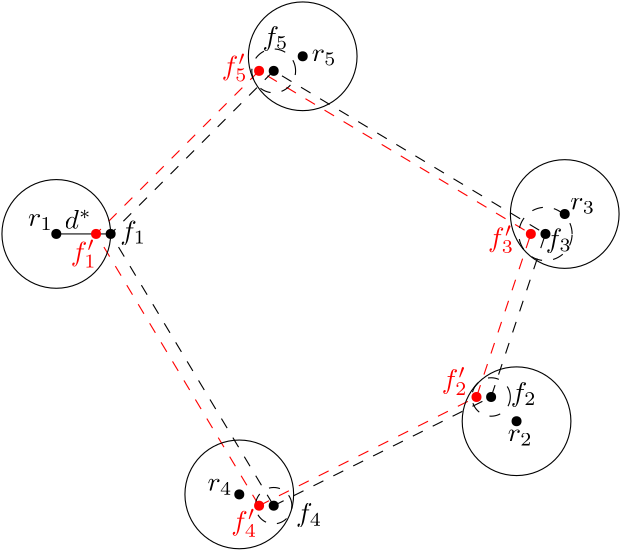 <?xml version="1.0"?>
<!DOCTYPE ipe SYSTEM "ipe.dtd">
<ipe version="70212" creator="Ipe 7.2.12">
<info created="D:20200208150729" modified="D:20200208154052"/>
<ipestyle name="basic">
<symbol name="arrow/arc(spx)">
<path stroke="sym-stroke" fill="sym-stroke" pen="sym-pen">
0 0 m
-1 0.333 l
-1 -0.333 l
h
</path>
</symbol>
<symbol name="arrow/farc(spx)">
<path stroke="sym-stroke" fill="white" pen="sym-pen">
0 0 m
-1 0.333 l
-1 -0.333 l
h
</path>
</symbol>
<symbol name="arrow/ptarc(spx)">
<path stroke="sym-stroke" fill="sym-stroke" pen="sym-pen">
0 0 m
-1 0.333 l
-0.8 0 l
-1 -0.333 l
h
</path>
</symbol>
<symbol name="arrow/fptarc(spx)">
<path stroke="sym-stroke" fill="white" pen="sym-pen">
0 0 m
-1 0.333 l
-0.8 0 l
-1 -0.333 l
h
</path>
</symbol>
<symbol name="mark/circle(sx)" transformations="translations">
<path fill="sym-stroke">
0.6 0 0 0.6 0 0 e
0.4 0 0 0.4 0 0 e
</path>
</symbol>
<symbol name="mark/disk(sx)" transformations="translations">
<path fill="sym-stroke">
0.6 0 0 0.6 0 0 e
</path>
</symbol>
<symbol name="mark/fdisk(sfx)" transformations="translations">
<group>
<path fill="sym-fill">
0.5 0 0 0.5 0 0 e
</path>
<path fill="sym-stroke" fillrule="eofill">
0.6 0 0 0.6 0 0 e
0.4 0 0 0.4 0 0 e
</path>
</group>
</symbol>
<symbol name="mark/box(sx)" transformations="translations">
<path fill="sym-stroke" fillrule="eofill">
-0.6 -0.6 m
0.6 -0.6 l
0.6 0.6 l
-0.6 0.6 l
h
-0.4 -0.4 m
0.4 -0.4 l
0.4 0.4 l
-0.4 0.4 l
h
</path>
</symbol>
<symbol name="mark/square(sx)" transformations="translations">
<path fill="sym-stroke">
-0.6 -0.6 m
0.6 -0.6 l
0.6 0.6 l
-0.6 0.6 l
h
</path>
</symbol>
<symbol name="mark/fsquare(sfx)" transformations="translations">
<group>
<path fill="sym-fill">
-0.5 -0.5 m
0.5 -0.5 l
0.5 0.5 l
-0.5 0.5 l
h
</path>
<path fill="sym-stroke" fillrule="eofill">
-0.6 -0.6 m
0.6 -0.6 l
0.6 0.6 l
-0.6 0.6 l
h
-0.4 -0.4 m
0.4 -0.4 l
0.4 0.4 l
-0.4 0.4 l
h
</path>
</group>
</symbol>
<symbol name="mark/cross(sx)" transformations="translations">
<group>
<path fill="sym-stroke">
-0.43 -0.57 m
0.57 0.43 l
0.43 0.57 l
-0.57 -0.43 l
h
</path>
<path fill="sym-stroke">
-0.43 0.57 m
0.57 -0.43 l
0.43 -0.57 l
-0.57 0.43 l
h
</path>
</group>
</symbol>
<symbol name="arrow/fnormal(spx)">
<path stroke="sym-stroke" fill="white" pen="sym-pen">
0 0 m
-1 0.333 l
-1 -0.333 l
h
</path>
</symbol>
<symbol name="arrow/pointed(spx)">
<path stroke="sym-stroke" fill="sym-stroke" pen="sym-pen">
0 0 m
-1 0.333 l
-0.8 0 l
-1 -0.333 l
h
</path>
</symbol>
<symbol name="arrow/fpointed(spx)">
<path stroke="sym-stroke" fill="white" pen="sym-pen">
0 0 m
-1 0.333 l
-0.8 0 l
-1 -0.333 l
h
</path>
</symbol>
<symbol name="arrow/linear(spx)">
<path stroke="sym-stroke" pen="sym-pen">
-1 0.333 m
0 0 l
-1 -0.333 l
</path>
</symbol>
<symbol name="arrow/fdouble(spx)">
<path stroke="sym-stroke" fill="white" pen="sym-pen">
0 0 m
-1 0.333 l
-1 -0.333 l
h
-1 0 m
-2 0.333 l
-2 -0.333 l
h
</path>
</symbol>
<symbol name="arrow/double(spx)">
<path stroke="sym-stroke" fill="sym-stroke" pen="sym-pen">
0 0 m
-1 0.333 l
-1 -0.333 l
h
-1 0 m
-2 0.333 l
-2 -0.333 l
h
</path>
</symbol>
<pen name="heavier" value="0.8"/>
<pen name="fat" value="1.2"/>
<pen name="ultrafat" value="2"/>
<symbolsize name="large" value="5"/>
<symbolsize name="small" value="2"/>
<symbolsize name="tiny" value="1.1"/>
<arrowsize name="large" value="10"/>
<arrowsize name="small" value="5"/>
<arrowsize name="tiny" value="3"/>
<color name="red" value="1 0 0"/>
<color name="green" value="0 1 0"/>
<color name="blue" value="0 0 1"/>
<color name="yellow" value="1 1 0"/>
<color name="orange" value="1 0.647 0"/>
<color name="gold" value="1 0.843 0"/>
<color name="purple" value="0.627 0.125 0.941"/>
<color name="gray" value="0.745"/>
<color name="brown" value="0.647 0.165 0.165"/>
<color name="navy" value="0 0 0.502"/>
<color name="pink" value="1 0.753 0.796"/>
<color name="seagreen" value="0.18 0.545 0.341"/>
<color name="turquoise" value="0.251 0.878 0.816"/>
<color name="violet" value="0.933 0.51 0.933"/>
<color name="darkblue" value="0 0 0.545"/>
<color name="darkcyan" value="0 0.545 0.545"/>
<color name="darkgray" value="0.663"/>
<color name="darkgreen" value="0 0.392 0"/>
<color name="darkmagenta" value="0.545 0 0.545"/>
<color name="darkorange" value="1 0.549 0"/>
<color name="darkred" value="0.545 0 0"/>
<color name="lightblue" value="0.678 0.847 0.902"/>
<color name="lightcyan" value="0.878 1 1"/>
<color name="lightgray" value="0.827"/>
<color name="lightgreen" value="0.565 0.933 0.565"/>
<color name="lightyellow" value="1 1 0.878"/>
<dashstyle name="dashed" value="[4] 0"/>
<dashstyle name="dotted" value="[1 3] 0"/>
<dashstyle name="dash dotted" value="[4 2 1 2] 0"/>
<dashstyle name="dash dot dotted" value="[4 2 1 2 1 2] 0"/>
<textsize name="large" value="\large"/>
<textsize name="small" value="\small"/>
<textsize name="tiny" value="\tiny"/>
<textsize name="Large" value="\Large"/>
<textsize name="LARGE" value="\LARGE"/>
<textsize name="huge" value="\huge"/>
<textsize name="Huge" value="\Huge"/>
<textsize name="footnote" value="\footnotesize"/>
<textstyle name="center" begin="\begin{center}" end="\end{center}"/>
<textstyle name="itemize" begin="\begin{itemize}" end="\end{itemize}"/>
<textstyle name="item" begin="\begin{itemize}\item{}" end="\end{itemize}"/>
<gridsize name="4 pts" value="4"/>
<gridsize name="8 pts (~3 mm)" value="8"/>
<gridsize name="16 pts (~6 mm)" value="16"/>
<gridsize name="32 pts (~12 mm)" value="32"/>
<gridsize name="10 pts (~3.5 mm)" value="10"/>
<gridsize name="20 pts (~7 mm)" value="20"/>
<gridsize name="14 pts (~5 mm)" value="14"/>
<gridsize name="28 pts (~10 mm)" value="28"/>
<gridsize name="56 pts (~20 mm)" value="56"/>
<anglesize name="90 deg" value="90"/>
<anglesize name="60 deg" value="60"/>
<anglesize name="45 deg" value="45"/>
<anglesize name="30 deg" value="30"/>
<anglesize name="22.5 deg" value="22.5"/>
<opacity name="10%" value="0.1"/>
<opacity name="30%" value="0.3"/>
<opacity name="50%" value="0.5"/>
<opacity name="75%" value="0.75"/>
<tiling name="falling" angle="-60" step="4" width="1"/>
<tiling name="rising" angle="30" step="4" width="1"/>
</ipestyle>
<page>
<layer name="alpha"/>
<view layers="alpha" active="alpha"/>
<path layer="alpha" matrix="1.22291 0 0 1.22291 14.5607 -95.4355" stroke="red" dash="dashed">
192 448 m
256 480 l
272 528 l
192 576 l
144 528 l
192 448 l
h
</path>
<use matrix="1.22291 0 0 1.22291 10.6965 -90.1875" name="mark/disk(sx)" pos="208 576" size="normal" stroke="black"/>
<use matrix="1.22291 0 0 1.22291 19.8221 -95.4355" name="mark/disk(sx)" pos="144 528" size="normal" stroke="black"/>
<use matrix="1.22291 0 0 1.22291 24.9291 -96.0365" name="mark/disk(sx)" pos="177.692 451.813" size="normal" stroke="black"/>
<use matrix="1.22291 0 0 1.22291 19.8221 -95.4355" name="mark/disk(sx)" pos="277.674 533.862" size="normal" stroke="black"/>
<use matrix="1.22291 0 0 1.22291 19.8221 -95.4355" name="mark/disk(sx)" pos="128 528" size="normal" stroke="black"/>
<path matrix="1.22291 0 0 1.22291 19.8221 -95.4355" stroke="black">
16 0 0 16 128 528 e
</path>
<path matrix="1.22291 0 0 1.22291 108.529 -31.4877" stroke="black">
16 0 0 16 128 528 e
</path>
<path matrix="1.22291 0 0 1.22291 202.859 -88.2665" stroke="black">
16 0 0 16 128 528 e
</path>
<path matrix="1.22291 0 0 1.22291 85.6976 -189.206" stroke="black">
16 0 0 16 128 528 e
</path>
<path matrix="1.22291 0 0 1.22291 19.8221 -95.4355" stroke="black">
128 528 m
144 528 l
</path>
<path matrix="1.22291 0 0 1.22291 19.8221 -95.4355" stroke="black" dash="dashed">
7.84775 0 0 7.84775 272 528 e
</path>
<path matrix="1.22291 0 0 1.22291 19.8221 -95.4355" stroke="black" dash="dashed">
6.44445 0 0 6.44445 192 576 e
</path>
<path matrix="1.22291 0 0 1.22291 19.8221 -95.4355" stroke="black" dash="dashed">
5.35403 0 0 5.35403 192 448 e
</path>
<text matrix="0.614246 0 0 0.614246 76.0567 196.455" transformations="translations" pos="464.55 590.284" stroke="black" type="label" width="8.964" height="4.294" depth="1.49" valign="baseline" style="math">r_3</text>
<text matrix="0.614246 0 0 0.614246 40.6956 199.635" transformations="translations" pos="204.336 575.479" stroke="black" type="label" width="8.964" height="4.294" depth="1.49" valign="baseline" style="math">r_1</text>
<text matrix="0.614246 0 0 0.614246 69.5161 187.103" transformations="translations" pos="438.529 469.599" stroke="black" type="label" width="8.964" height="4.294" depth="1.49" valign="baseline" style="math">r_2</text>
<text matrix="0.614246 0 0 0.614246 71.4117 198.85" transformations="translations" pos="259.519 421.594" stroke="black" type="label" width="8.964" height="4.294" depth="1.49" valign="baseline" style="math">r_4</text>
<text matrix="0.614246 0 0 0.614246 77.5198 194.121" transformations="translations" pos="310.665 680.911" stroke="black" type="label" width="8.964" height="4.294" depth="1.49" valign="baseline" style="math">r_5</text>
<use matrix="0.614246 0 0 0.614246 77.9857 196.455" name="mark/disk(sx)" pos="287.564 671.564" size="normal" stroke="black"/>
<use matrix="0.614246 0 0 0.614246 77.9857 196.455" name="mark/disk(sx)" pos="446.837 576" size="normal" stroke="black"/>
<use matrix="0.614246 0 0 0.614246 77.9857 196.455" name="mark/disk(sx)" pos="414.982 480.436" size="normal" stroke="black"/>
<use matrix="0.614246 0 0 0.614246 77.9857 196.455" name="mark/disk(sx)" pos="287.564 416.727" size="normal" stroke="black"/>
<text matrix="0.614246 0 0 0.614246 95.5738 208.522" transformations="translations" pos="252.341 667.003" stroke="black" type="label" width="9.347" height="6.926" depth="1.93" valign="baseline" style="math">f_5</text>
<text matrix="0.614246 0 0 0.614246 69.7184 197.832" transformations="translations" pos="211.066 570.544" stroke="black" type="label" width="9.347" height="6.926" depth="1.93" valign="baseline" style="math">f_1</text>
<text matrix="0.614246 0 0 0.614246 76.2695 194.1" transformations="translations" pos="303.487 411.275" stroke="black" type="label" width="9.347" height="6.926" depth="1.93" valign="baseline" style="math">f_4</text>
<text matrix="0.614246 0 0 0.614246 106.107 191.472" transformations="translations" pos="380.654 486.199" stroke="black" type="label" width="9.347" height="6.926" depth="1.93" valign="baseline" style="math">f_2</text>
<text matrix="0.614246 0 0 0.614246 95.3527 195.521" transformations="translations" pos="418.789 569.647" stroke="black" type="label" width="9.347" height="6.926" depth="1.93" valign="baseline" style="math">f_3</text>
<text matrix="0.614246 0 0 0.614246 72.0263 195.289" transformations="translations" pos="174.725 580.863" stroke="black" type="label" width="9.765" height="6.918" depth="0" valign="baseline" style="math">d^*</text>
<use matrix="1.22291 0 0 1.22291 185.515 -162.863" name="mark/disk(sx)" pos="128 528" size="normal" stroke="black"/>
<path matrix="1.22291 0 0 1.22291 185.515 -162.863" stroke="black">
16 0 0 16 128 528 e
</path>
<path stroke="black" dash="dashed">
6.91664 0 0 6.91664 332.887 491.561 e
</path>
<path matrix="1.22291 0 0 1.22291 19.8217 -95.4355" stroke="black" dash="dashed">
192 448 m
256 480 l
272 528 l
192 576 l
144 528 l
192 448 l
h
</path>
<use name="mark/disk(sx)" pos="249.359 608.961" size="normal" stroke="red"/>
<use name="mark/disk(sx)" pos="347.192 550.261" size="normal" stroke="red"/>
<use name="mark/disk(sx)" pos="327.626 491.561" size="normal" stroke="red"/>
<use name="mark/disk(sx)" pos="249.359 452.428" size="normal" stroke="red"/>
<use name="mark/disk(sx)" pos="190.66 550.261" size="normal" stroke="red"/>
<text matrix="0.614246 0 0 0.614246 80.9372 197.916" transformations="translations" pos="252.341 667.003" stroke="red" type="label" width="9.347" height="7.493" depth="2.47" valign="baseline" style="math">f^\prime_5 </text>
<text matrix="0.614246 0 0 0.614246 74.5642 195.945" transformations="translations" pos="418.789 569.647" stroke="red" type="label" width="9.347" height="7.493" depth="2.47" valign="baseline" style="math">f^\prime_3</text>
<text matrix="0.614246 0 0 0.614246 81.2884 196.139" transformations="translations" pos="380.654 486.199" stroke="red" type="label" width="9.347" height="7.493" depth="2.47" valign="baseline" style="math">f^\prime_2</text>
<text matrix="0.614246 0 0 0.614246 52.9361 191.13" transformations="translations" pos="303.487 411.275" stroke="red" type="label" width="9.347" height="7.493" depth="2.47" valign="baseline" style="math">f^\prime_4</text>
<text matrix="0.614246 0 0 0.614246 51.9003 190.196" transformations="translations" pos="211.066 570.544" stroke="red" type="label" width="9.347" height="7.493" depth="2.47" valign="baseline" style="math">f^\prime_1</text>
</page>
</ipe>
